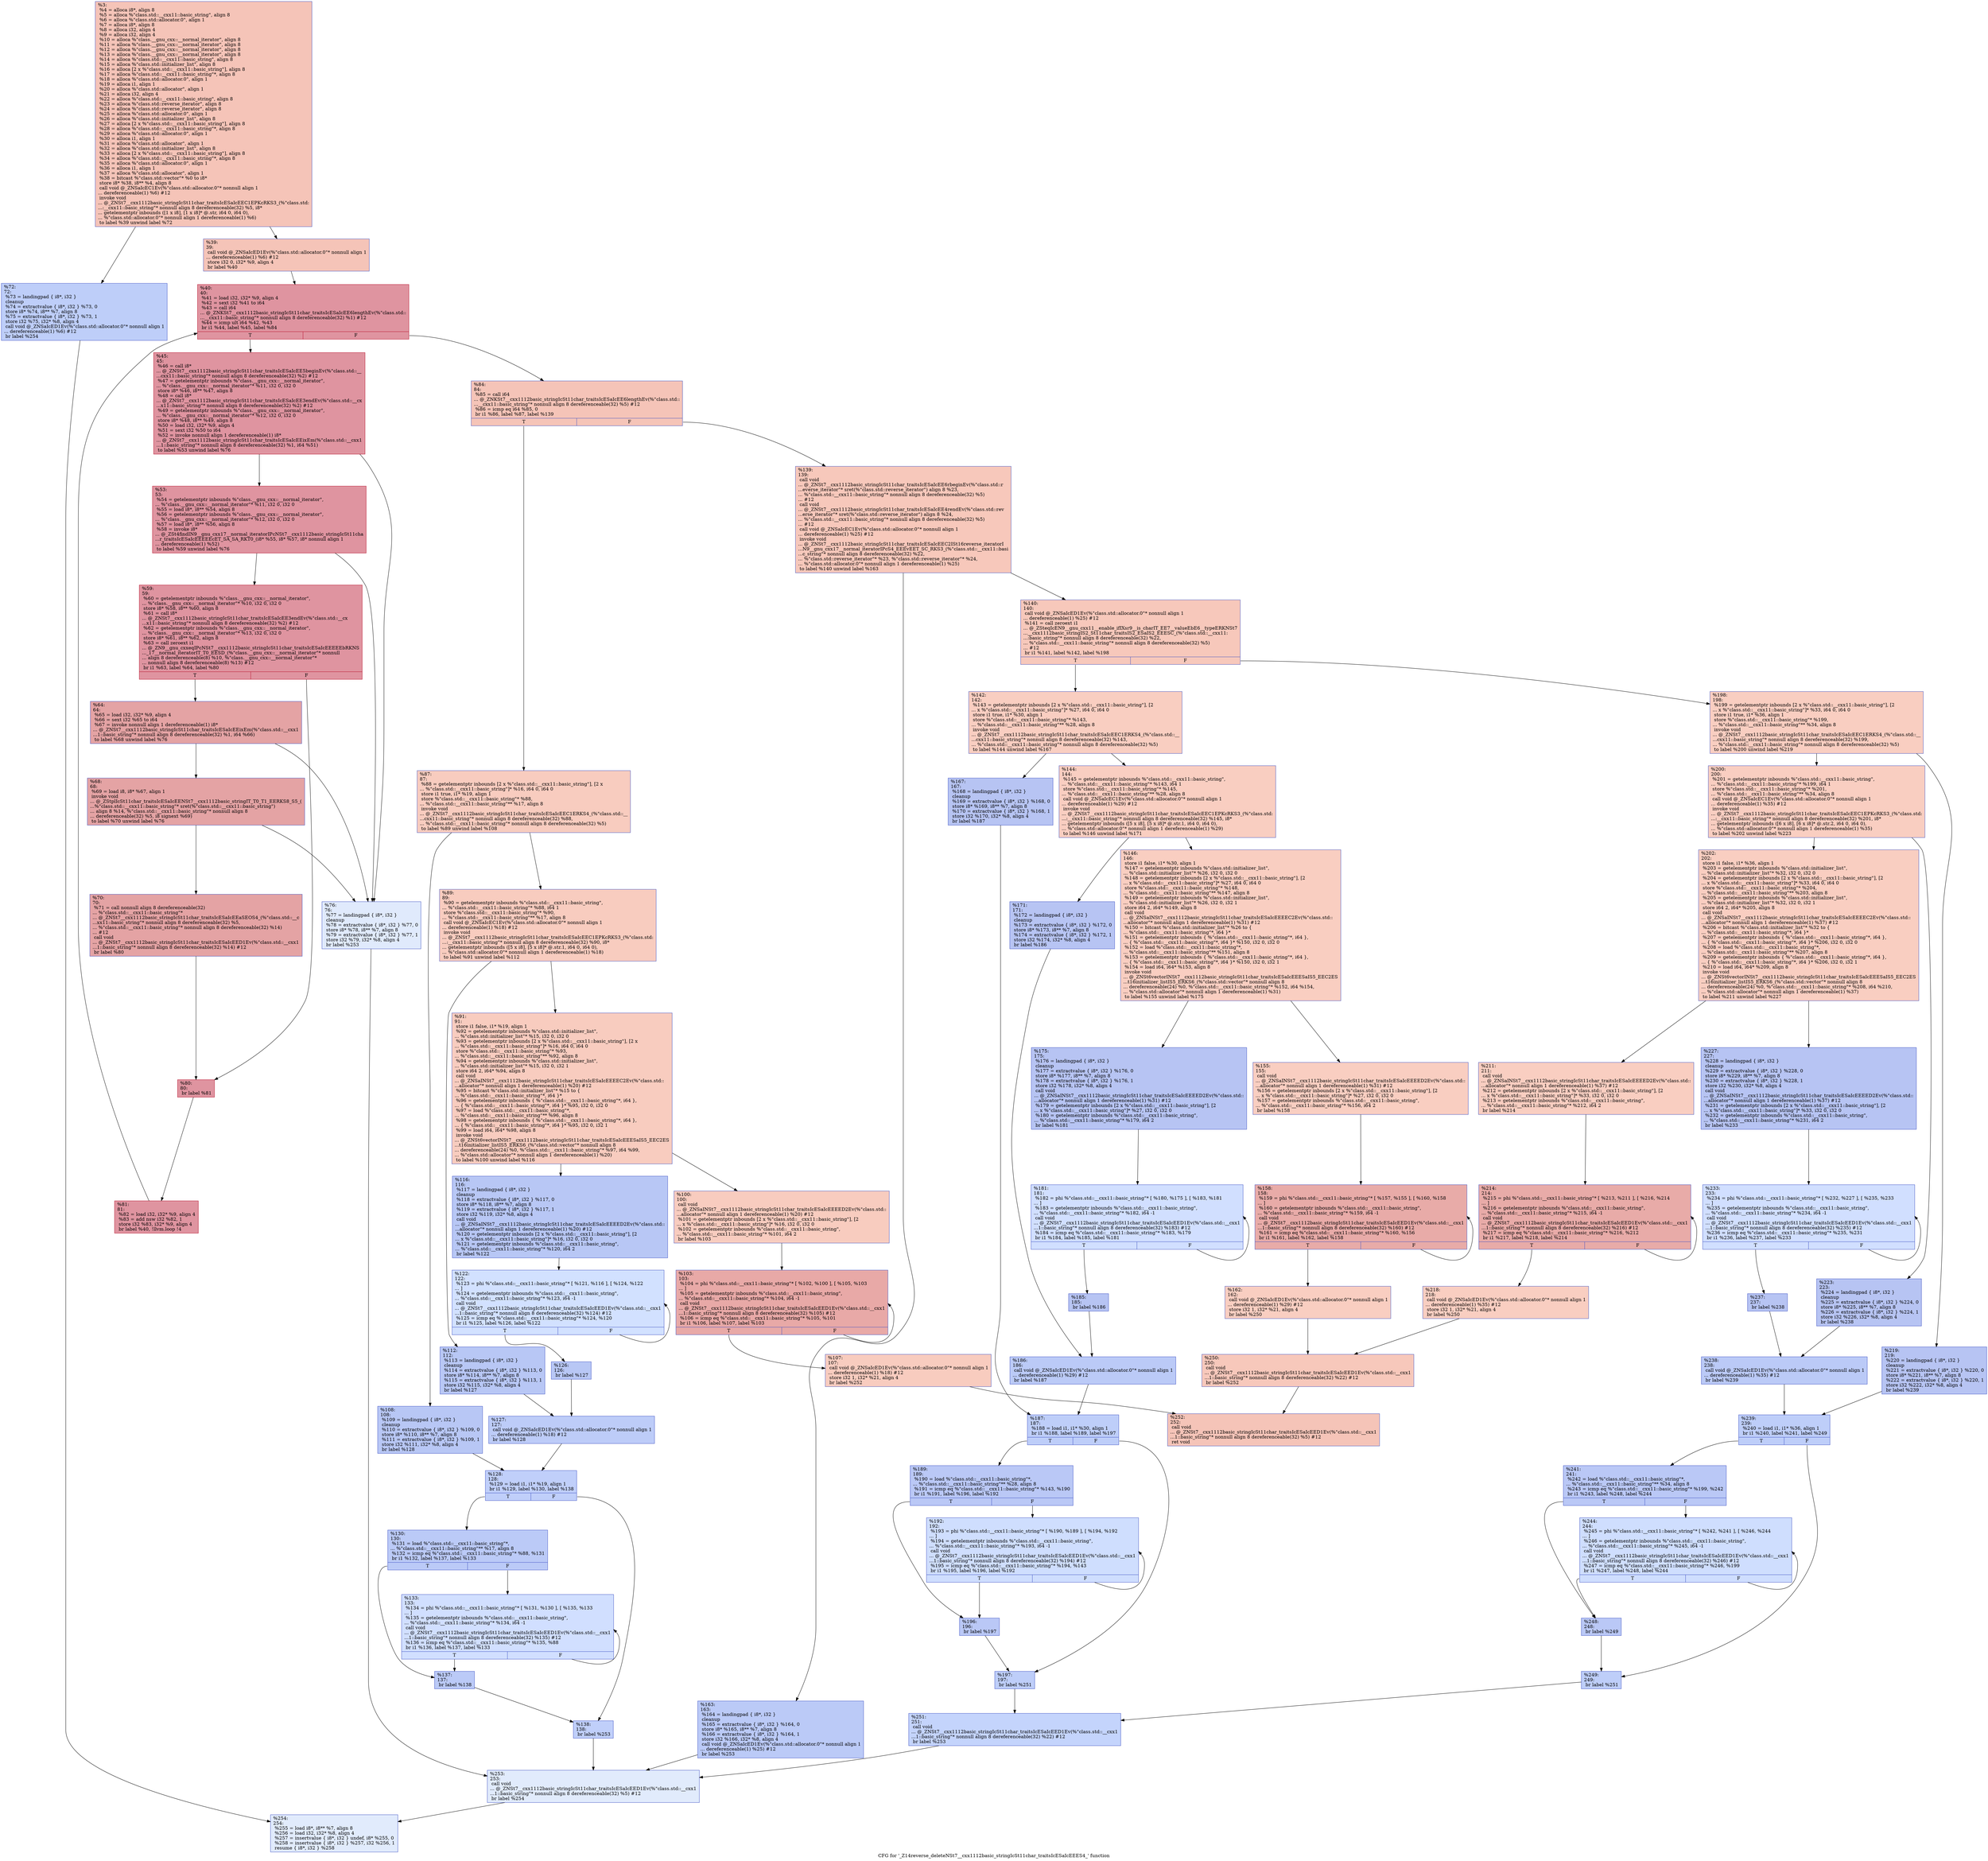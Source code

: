 digraph "CFG for '_Z14reverse_deleteNSt7__cxx1112basic_stringIcSt11char_traitsIcESaIcEEES4_' function" {
	label="CFG for '_Z14reverse_deleteNSt7__cxx1112basic_stringIcSt11char_traitsIcESaIcEEES4_' function";

	Node0x56434589dd80 [shape=record,color="#3d50c3ff", style=filled, fillcolor="#e97a5f70",label="{%3:\l  %4 = alloca i8*, align 8\l  %5 = alloca %\"class.std::__cxx11::basic_string\", align 8\l  %6 = alloca %\"class.std::allocator.0\", align 1\l  %7 = alloca i8*, align 8\l  %8 = alloca i32, align 4\l  %9 = alloca i32, align 4\l  %10 = alloca %\"class.__gnu_cxx::__normal_iterator\", align 8\l  %11 = alloca %\"class.__gnu_cxx::__normal_iterator\", align 8\l  %12 = alloca %\"class.__gnu_cxx::__normal_iterator\", align 8\l  %13 = alloca %\"class.__gnu_cxx::__normal_iterator\", align 8\l  %14 = alloca %\"class.std::__cxx11::basic_string\", align 8\l  %15 = alloca %\"class.std::initializer_list\", align 8\l  %16 = alloca [2 x %\"class.std::__cxx11::basic_string\"], align 8\l  %17 = alloca %\"class.std::__cxx11::basic_string\"*, align 8\l  %18 = alloca %\"class.std::allocator.0\", align 1\l  %19 = alloca i1, align 1\l  %20 = alloca %\"class.std::allocator\", align 1\l  %21 = alloca i32, align 4\l  %22 = alloca %\"class.std::__cxx11::basic_string\", align 8\l  %23 = alloca %\"class.std::reverse_iterator\", align 8\l  %24 = alloca %\"class.std::reverse_iterator\", align 8\l  %25 = alloca %\"class.std::allocator.0\", align 1\l  %26 = alloca %\"class.std::initializer_list\", align 8\l  %27 = alloca [2 x %\"class.std::__cxx11::basic_string\"], align 8\l  %28 = alloca %\"class.std::__cxx11::basic_string\"*, align 8\l  %29 = alloca %\"class.std::allocator.0\", align 1\l  %30 = alloca i1, align 1\l  %31 = alloca %\"class.std::allocator\", align 1\l  %32 = alloca %\"class.std::initializer_list\", align 8\l  %33 = alloca [2 x %\"class.std::__cxx11::basic_string\"], align 8\l  %34 = alloca %\"class.std::__cxx11::basic_string\"*, align 8\l  %35 = alloca %\"class.std::allocator.0\", align 1\l  %36 = alloca i1, align 1\l  %37 = alloca %\"class.std::allocator\", align 1\l  %38 = bitcast %\"class.std::vector\"* %0 to i8*\l  store i8* %38, i8** %4, align 8\l  call void @_ZNSaIcEC1Ev(%\"class.std::allocator.0\"* nonnull align 1\l... dereferenceable(1) %6) #12\l  invoke void\l... @_ZNSt7__cxx1112basic_stringIcSt11char_traitsIcESaIcEEC1EPKcRKS3_(%\"class.std:\l...:__cxx11::basic_string\"* nonnull align 8 dereferenceable(32) %5, i8*\l... getelementptr inbounds ([1 x i8], [1 x i8]* @.str, i64 0, i64 0),\l... %\"class.std::allocator.0\"* nonnull align 1 dereferenceable(1) %6)\l          to label %39 unwind label %72\l}"];
	Node0x56434589dd80 -> Node0x56434589f970;
	Node0x56434589dd80 -> Node0x56434589f9c0;
	Node0x56434589f970 [shape=record,color="#3d50c3ff", style=filled, fillcolor="#e97a5f70",label="{%39:\l39:                                               \l  call void @_ZNSaIcED1Ev(%\"class.std::allocator.0\"* nonnull align 1\l... dereferenceable(1) %6) #12\l  store i32 0, i32* %9, align 4\l  br label %40\l}"];
	Node0x56434589f970 -> Node0x56434589ffd0;
	Node0x56434589ffd0 [shape=record,color="#b70d28ff", style=filled, fillcolor="#b70d2870",label="{%40:\l40:                                               \l  %41 = load i32, i32* %9, align 4\l  %42 = sext i32 %41 to i64\l  %43 = call i64\l... @_ZNKSt7__cxx1112basic_stringIcSt11char_traitsIcESaIcEE6lengthEv(%\"class.std::\l...__cxx11::basic_string\"* nonnull align 8 dereferenceable(32) %1) #12\l  %44 = icmp ult i64 %42, %43\l  br i1 %44, label %45, label %84\l|{<s0>T|<s1>F}}"];
	Node0x56434589ffd0:s0 -> Node0x5643458a0170;
	Node0x56434589ffd0:s1 -> Node0x5643458a04d0;
	Node0x5643458a0170 [shape=record,color="#b70d28ff", style=filled, fillcolor="#b70d2870",label="{%45:\l45:                                               \l  %46 = call i8*\l... @_ZNSt7__cxx1112basic_stringIcSt11char_traitsIcESaIcEE5beginEv(%\"class.std::__\l...cxx11::basic_string\"* nonnull align 8 dereferenceable(32) %2) #12\l  %47 = getelementptr inbounds %\"class.__gnu_cxx::__normal_iterator\",\l... %\"class.__gnu_cxx::__normal_iterator\"* %11, i32 0, i32 0\l  store i8* %46, i8** %47, align 8\l  %48 = call i8*\l... @_ZNSt7__cxx1112basic_stringIcSt11char_traitsIcESaIcEE3endEv(%\"class.std::__cx\l...x11::basic_string\"* nonnull align 8 dereferenceable(32) %2) #12\l  %49 = getelementptr inbounds %\"class.__gnu_cxx::__normal_iterator\",\l... %\"class.__gnu_cxx::__normal_iterator\"* %12, i32 0, i32 0\l  store i8* %48, i8** %49, align 8\l  %50 = load i32, i32* %9, align 4\l  %51 = sext i32 %50 to i64\l  %52 = invoke nonnull align 1 dereferenceable(1) i8*\l... @_ZNSt7__cxx1112basic_stringIcSt11char_traitsIcESaIcEEixEm(%\"class.std::__cxx1\l...1::basic_string\"* nonnull align 8 dereferenceable(32) %1, i64 %51)\l          to label %53 unwind label %76\l}"];
	Node0x5643458a0170 -> Node0x5643458a0d70;
	Node0x5643458a0170 -> Node0x5643458a0dc0;
	Node0x5643458a0d70 [shape=record,color="#b70d28ff", style=filled, fillcolor="#b70d2870",label="{%53:\l53:                                               \l  %54 = getelementptr inbounds %\"class.__gnu_cxx::__normal_iterator\",\l... %\"class.__gnu_cxx::__normal_iterator\"* %11, i32 0, i32 0\l  %55 = load i8*, i8** %54, align 8\l  %56 = getelementptr inbounds %\"class.__gnu_cxx::__normal_iterator\",\l... %\"class.__gnu_cxx::__normal_iterator\"* %12, i32 0, i32 0\l  %57 = load i8*, i8** %56, align 8\l  %58 = invoke i8*\l... @_ZSt4findIN9__gnu_cxx17__normal_iteratorIPcNSt7__cxx1112basic_stringIcSt11cha\l...r_traitsIcESaIcEEEEEcET_SA_SA_RKT0_(i8* %55, i8* %57, i8* nonnull align 1\l... dereferenceable(1) %52)\l          to label %59 unwind label %76\l}"];
	Node0x5643458a0d70 -> Node0x5643458a0560;
	Node0x5643458a0d70 -> Node0x5643458a0dc0;
	Node0x5643458a0560 [shape=record,color="#b70d28ff", style=filled, fillcolor="#b70d2870",label="{%59:\l59:                                               \l  %60 = getelementptr inbounds %\"class.__gnu_cxx::__normal_iterator\",\l... %\"class.__gnu_cxx::__normal_iterator\"* %10, i32 0, i32 0\l  store i8* %58, i8** %60, align 8\l  %61 = call i8*\l... @_ZNSt7__cxx1112basic_stringIcSt11char_traitsIcESaIcEE3endEv(%\"class.std::__cx\l...x11::basic_string\"* nonnull align 8 dereferenceable(32) %2) #12\l  %62 = getelementptr inbounds %\"class.__gnu_cxx::__normal_iterator\",\l... %\"class.__gnu_cxx::__normal_iterator\"* %13, i32 0, i32 0\l  store i8* %61, i8** %62, align 8\l  %63 = call zeroext i1\l... @_ZN9__gnu_cxxeqIPcNSt7__cxx1112basic_stringIcSt11char_traitsIcESaIcEEEEEbRKNS\l..._17__normal_iteratorIT_T0_EESD_(%\"class.__gnu_cxx::__normal_iterator\"* nonnull\l... align 8 dereferenceable(8) %10, %\"class.__gnu_cxx::__normal_iterator\"*\l... nonnull align 8 dereferenceable(8) %13) #12\l  br i1 %63, label %64, label %80\l|{<s0>T|<s1>F}}"];
	Node0x5643458a0560:s0 -> Node0x5643458a1df0;
	Node0x5643458a0560:s1 -> Node0x5643458a1e80;
	Node0x5643458a1df0 [shape=record,color="#3d50c3ff", style=filled, fillcolor="#c32e3170",label="{%64:\l64:                                               \l  %65 = load i32, i32* %9, align 4\l  %66 = sext i32 %65 to i64\l  %67 = invoke nonnull align 1 dereferenceable(1) i8*\l... @_ZNSt7__cxx1112basic_stringIcSt11char_traitsIcESaIcEEixEm(%\"class.std::__cxx1\l...1::basic_string\"* nonnull align 8 dereferenceable(32) %1, i64 %66)\l          to label %68 unwind label %76\l}"];
	Node0x5643458a1df0 -> Node0x5643458a2500;
	Node0x5643458a1df0 -> Node0x5643458a0dc0;
	Node0x5643458a2500 [shape=record,color="#3d50c3ff", style=filled, fillcolor="#c32e3170",label="{%68:\l68:                                               \l  %69 = load i8, i8* %67, align 1\l  invoke void\l... @_ZStplIcSt11char_traitsIcESaIcEENSt7__cxx1112basic_stringIT_T0_T1_EERKS8_S5_(\l...%\"class.std::__cxx11::basic_string\"* sret(%\"class.std::__cxx11::basic_string\")\l... align 8 %14, %\"class.std::__cxx11::basic_string\"* nonnull align 8\l... dereferenceable(32) %5, i8 signext %69)\l          to label %70 unwind label %76\l}"];
	Node0x5643458a2500 -> Node0x5643458a2770;
	Node0x5643458a2500 -> Node0x5643458a0dc0;
	Node0x5643458a2770 [shape=record,color="#3d50c3ff", style=filled, fillcolor="#c32e3170",label="{%70:\l70:                                               \l  %71 = call nonnull align 8 dereferenceable(32)\l... %\"class.std::__cxx11::basic_string\"*\l... @_ZNSt7__cxx1112basic_stringIcSt11char_traitsIcESaIcEEaSEOS4_(%\"class.std::__c\l...xx11::basic_string\"* nonnull align 8 dereferenceable(32) %5,\l... %\"class.std::__cxx11::basic_string\"* nonnull align 8 dereferenceable(32) %14)\l... #12\l  call void\l... @_ZNSt7__cxx1112basic_stringIcSt11char_traitsIcESaIcEED1Ev(%\"class.std::__cxx1\l...1::basic_string\"* nonnull align 8 dereferenceable(32) %14) #12\l  br label %80\l}"];
	Node0x5643458a2770 -> Node0x5643458a1e80;
	Node0x56434589f9c0 [shape=record,color="#3d50c3ff", style=filled, fillcolor="#6c8ff170",label="{%72:\l72:                                               \l  %73 = landingpad \{ i8*, i32 \}\l          cleanup\l  %74 = extractvalue \{ i8*, i32 \} %73, 0\l  store i8* %74, i8** %7, align 8\l  %75 = extractvalue \{ i8*, i32 \} %73, 1\l  store i32 %75, i32* %8, align 4\l  call void @_ZNSaIcED1Ev(%\"class.std::allocator.0\"* nonnull align 1\l... dereferenceable(1) %6) #12\l  br label %254\l}"];
	Node0x56434589f9c0 -> Node0x5643458a33c0;
	Node0x5643458a0dc0 [shape=record,color="#3d50c3ff", style=filled, fillcolor="#b9d0f970",label="{%76:\l76:                                               \l  %77 = landingpad \{ i8*, i32 \}\l          cleanup\l  %78 = extractvalue \{ i8*, i32 \} %77, 0\l  store i8* %78, i8** %7, align 8\l  %79 = extractvalue \{ i8*, i32 \} %77, 1\l  store i32 %79, i32* %8, align 4\l  br label %253\l}"];
	Node0x5643458a0dc0 -> Node0x5643458a3710;
	Node0x5643458a1e80 [shape=record,color="#b70d28ff", style=filled, fillcolor="#b70d2870",label="{%80:\l80:                                               \l  br label %81\l}"];
	Node0x5643458a1e80 -> Node0x5643458a37d0;
	Node0x5643458a37d0 [shape=record,color="#b70d28ff", style=filled, fillcolor="#b70d2870",label="{%81:\l81:                                               \l  %82 = load i32, i32* %9, align 4\l  %83 = add nsw i32 %82, 1\l  store i32 %83, i32* %9, align 4\l  br label %40, !llvm.loop !4\l}"];
	Node0x5643458a37d0 -> Node0x56434589ffd0;
	Node0x5643458a04d0 [shape=record,color="#3d50c3ff", style=filled, fillcolor="#e97a5f70",label="{%84:\l84:                                               \l  %85 = call i64\l... @_ZNKSt7__cxx1112basic_stringIcSt11char_traitsIcESaIcEE6lengthEv(%\"class.std::\l...__cxx11::basic_string\"* nonnull align 8 dereferenceable(32) %5) #12\l  %86 = icmp eq i64 %85, 0\l  br i1 %86, label %87, label %139\l|{<s0>T|<s1>F}}"];
	Node0x5643458a04d0:s0 -> Node0x5643458a44c0;
	Node0x5643458a04d0:s1 -> Node0x5643458a46d0;
	Node0x5643458a44c0 [shape=record,color="#3d50c3ff", style=filled, fillcolor="#f08b6e70",label="{%87:\l87:                                               \l  %88 = getelementptr inbounds [2 x %\"class.std::__cxx11::basic_string\"], [2 x\l... %\"class.std::__cxx11::basic_string\"]* %16, i64 0, i64 0\l  store i1 true, i1* %19, align 1\l  store %\"class.std::__cxx11::basic_string\"* %88,\l... %\"class.std::__cxx11::basic_string\"** %17, align 8\l  invoke void\l... @_ZNSt7__cxx1112basic_stringIcSt11char_traitsIcESaIcEEC1ERKS4_(%\"class.std::__\l...cxx11::basic_string\"* nonnull align 8 dereferenceable(32) %88,\l... %\"class.std::__cxx11::basic_string\"* nonnull align 8 dereferenceable(32) %5)\l          to label %89 unwind label %108\l}"];
	Node0x5643458a44c0 -> Node0x5643458a4a70;
	Node0x5643458a44c0 -> Node0x5643458a4ac0;
	Node0x5643458a4a70 [shape=record,color="#3d50c3ff", style=filled, fillcolor="#f08b6e70",label="{%89:\l89:                                               \l  %90 = getelementptr inbounds %\"class.std::__cxx11::basic_string\",\l... %\"class.std::__cxx11::basic_string\"* %88, i64 1\l  store %\"class.std::__cxx11::basic_string\"* %90,\l... %\"class.std::__cxx11::basic_string\"** %17, align 8\l  call void @_ZNSaIcEC1Ev(%\"class.std::allocator.0\"* nonnull align 1\l... dereferenceable(1) %18) #12\l  invoke void\l... @_ZNSt7__cxx1112basic_stringIcSt11char_traitsIcESaIcEEC1EPKcRKS3_(%\"class.std:\l...:__cxx11::basic_string\"* nonnull align 8 dereferenceable(32) %90, i8*\l... getelementptr inbounds ([5 x i8], [5 x i8]* @.str.1, i64 0, i64 0),\l... %\"class.std::allocator.0\"* nonnull align 1 dereferenceable(1) %18)\l          to label %91 unwind label %112\l}"];
	Node0x5643458a4a70 -> Node0x5643458a5110;
	Node0x5643458a4a70 -> Node0x5643458a5160;
	Node0x5643458a5110 [shape=record,color="#3d50c3ff", style=filled, fillcolor="#f08b6e70",label="{%91:\l91:                                               \l  store i1 false, i1* %19, align 1\l  %92 = getelementptr inbounds %\"class.std::initializer_list\",\l... %\"class.std::initializer_list\"* %15, i32 0, i32 0\l  %93 = getelementptr inbounds [2 x %\"class.std::__cxx11::basic_string\"], [2 x\l... %\"class.std::__cxx11::basic_string\"]* %16, i64 0, i64 0\l  store %\"class.std::__cxx11::basic_string\"* %93,\l... %\"class.std::__cxx11::basic_string\"** %92, align 8\l  %94 = getelementptr inbounds %\"class.std::initializer_list\",\l... %\"class.std::initializer_list\"* %15, i32 0, i32 1\l  store i64 2, i64* %94, align 8\l  call void\l... @_ZNSaINSt7__cxx1112basic_stringIcSt11char_traitsIcESaIcEEEEC2Ev(%\"class.std::\l...allocator\"* nonnull align 1 dereferenceable(1) %20) #12\l  %95 = bitcast %\"class.std::initializer_list\"* %15 to \{\l... %\"class.std::__cxx11::basic_string\"*, i64 \}*\l  %96 = getelementptr inbounds \{ %\"class.std::__cxx11::basic_string\"*, i64 \},\l... \{ %\"class.std::__cxx11::basic_string\"*, i64 \}* %95, i32 0, i32 0\l  %97 = load %\"class.std::__cxx11::basic_string\"*,\l... %\"class.std::__cxx11::basic_string\"** %96, align 8\l  %98 = getelementptr inbounds \{ %\"class.std::__cxx11::basic_string\"*, i64 \},\l... \{ %\"class.std::__cxx11::basic_string\"*, i64 \}* %95, i32 0, i32 1\l  %99 = load i64, i64* %98, align 8\l  invoke void\l... @_ZNSt6vectorINSt7__cxx1112basic_stringIcSt11char_traitsIcESaIcEEESaIS5_EEC2ES\l...t16initializer_listIS5_ERKS6_(%\"class.std::vector\"* nonnull align 8\l... dereferenceable(24) %0, %\"class.std::__cxx11::basic_string\"* %97, i64 %99,\l... %\"class.std::allocator\"* nonnull align 1 dereferenceable(1) %20)\l          to label %100 unwind label %116\l}"];
	Node0x5643458a5110 -> Node0x5643458a6d90;
	Node0x5643458a5110 -> Node0x5643458a6de0;
	Node0x5643458a6d90 [shape=record,color="#3d50c3ff", style=filled, fillcolor="#f08b6e70",label="{%100:\l100:                                              \l  call void\l... @_ZNSaINSt7__cxx1112basic_stringIcSt11char_traitsIcESaIcEEEED2Ev(%\"class.std::\l...allocator\"* nonnull align 1 dereferenceable(1) %20) #12\l  %101 = getelementptr inbounds [2 x %\"class.std::__cxx11::basic_string\"], [2\l... x %\"class.std::__cxx11::basic_string\"]* %16, i32 0, i32 0\l  %102 = getelementptr inbounds %\"class.std::__cxx11::basic_string\",\l... %\"class.std::__cxx11::basic_string\"* %101, i64 2\l  br label %103\l}"];
	Node0x5643458a6d90 -> Node0x5643458a71c0;
	Node0x5643458a71c0 [shape=record,color="#3d50c3ff", style=filled, fillcolor="#ca3b3770",label="{%103:\l103:                                              \l  %104 = phi %\"class.std::__cxx11::basic_string\"* [ %102, %100 ], [ %105, %103\l... ]\l  %105 = getelementptr inbounds %\"class.std::__cxx11::basic_string\",\l... %\"class.std::__cxx11::basic_string\"* %104, i64 -1\l  call void\l... @_ZNSt7__cxx1112basic_stringIcSt11char_traitsIcESaIcEED1Ev(%\"class.std::__cxx1\l...1::basic_string\"* nonnull align 8 dereferenceable(32) %105) #12\l  %106 = icmp eq %\"class.std::__cxx11::basic_string\"* %105, %101\l  br i1 %106, label %107, label %103\l|{<s0>T|<s1>F}}"];
	Node0x5643458a71c0:s0 -> Node0x5643458a77f0;
	Node0x5643458a71c0:s1 -> Node0x5643458a71c0;
	Node0x5643458a77f0 [shape=record,color="#3d50c3ff", style=filled, fillcolor="#f08b6e70",label="{%107:\l107:                                              \l  call void @_ZNSaIcED1Ev(%\"class.std::allocator.0\"* nonnull align 1\l... dereferenceable(1) %18) #12\l  store i32 1, i32* %21, align 4\l  br label %252\l}"];
	Node0x5643458a77f0 -> Node0x5643458a7c30;
	Node0x5643458a4ac0 [shape=record,color="#3d50c3ff", style=filled, fillcolor="#5f7fe870",label="{%108:\l108:                                              \l  %109 = landingpad \{ i8*, i32 \}\l          cleanup\l  %110 = extractvalue \{ i8*, i32 \} %109, 0\l  store i8* %110, i8** %7, align 8\l  %111 = extractvalue \{ i8*, i32 \} %109, 1\l  store i32 %111, i32* %8, align 4\l  br label %128\l}"];
	Node0x5643458a4ac0 -> Node0x5643458a7f80;
	Node0x5643458a5160 [shape=record,color="#3d50c3ff", style=filled, fillcolor="#5f7fe870",label="{%112:\l112:                                              \l  %113 = landingpad \{ i8*, i32 \}\l          cleanup\l  %114 = extractvalue \{ i8*, i32 \} %113, 0\l  store i8* %114, i8** %7, align 8\l  %115 = extractvalue \{ i8*, i32 \} %113, 1\l  store i32 %115, i32* %8, align 4\l  br label %127\l}"];
	Node0x5643458a5160 -> Node0x5643458a82f0;
	Node0x5643458a6de0 [shape=record,color="#3d50c3ff", style=filled, fillcolor="#5f7fe870",label="{%116:\l116:                                              \l  %117 = landingpad \{ i8*, i32 \}\l          cleanup\l  %118 = extractvalue \{ i8*, i32 \} %117, 0\l  store i8* %118, i8** %7, align 8\l  %119 = extractvalue \{ i8*, i32 \} %117, 1\l  store i32 %119, i32* %8, align 4\l  call void\l... @_ZNSaINSt7__cxx1112basic_stringIcSt11char_traitsIcESaIcEEEED2Ev(%\"class.std::\l...allocator\"* nonnull align 1 dereferenceable(1) %20) #12\l  %120 = getelementptr inbounds [2 x %\"class.std::__cxx11::basic_string\"], [2\l... x %\"class.std::__cxx11::basic_string\"]* %16, i32 0, i32 0\l  %121 = getelementptr inbounds %\"class.std::__cxx11::basic_string\",\l... %\"class.std::__cxx11::basic_string\"* %120, i64 2\l  br label %122\l}"];
	Node0x5643458a6de0 -> Node0x5643458a8660;
	Node0x5643458a8660 [shape=record,color="#3d50c3ff", style=filled, fillcolor="#9abbff70",label="{%122:\l122:                                              \l  %123 = phi %\"class.std::__cxx11::basic_string\"* [ %121, %116 ], [ %124, %122\l... ]\l  %124 = getelementptr inbounds %\"class.std::__cxx11::basic_string\",\l... %\"class.std::__cxx11::basic_string\"* %123, i64 -1\l  call void\l... @_ZNSt7__cxx1112basic_stringIcSt11char_traitsIcESaIcEED1Ev(%\"class.std::__cxx1\l...1::basic_string\"* nonnull align 8 dereferenceable(32) %124) #12\l  %125 = icmp eq %\"class.std::__cxx11::basic_string\"* %124, %120\l  br i1 %125, label %126, label %122\l|{<s0>T|<s1>F}}"];
	Node0x5643458a8660:s0 -> Node0x5643458a8b00;
	Node0x5643458a8660:s1 -> Node0x5643458a8660;
	Node0x5643458a8b00 [shape=record,color="#3d50c3ff", style=filled, fillcolor="#5f7fe870",label="{%126:\l126:                                              \l  br label %127\l}"];
	Node0x5643458a8b00 -> Node0x5643458a82f0;
	Node0x5643458a82f0 [shape=record,color="#3d50c3ff", style=filled, fillcolor="#6a8bef70",label="{%127:\l127:                                              \l  call void @_ZNSaIcED1Ev(%\"class.std::allocator.0\"* nonnull align 1\l... dereferenceable(1) %18) #12\l  br label %128\l}"];
	Node0x5643458a82f0 -> Node0x5643458a7f80;
	Node0x5643458a7f80 [shape=record,color="#3d50c3ff", style=filled, fillcolor="#7093f370",label="{%128:\l128:                                              \l  %129 = load i1, i1* %19, align 1\l  br i1 %129, label %130, label %138\l|{<s0>T|<s1>F}}"];
	Node0x5643458a7f80:s0 -> Node0x5643458a9810;
	Node0x5643458a7f80:s1 -> Node0x5643458a9860;
	Node0x5643458a9810 [shape=record,color="#3d50c3ff", style=filled, fillcolor="#6687ed70",label="{%130:\l130:                                              \l  %131 = load %\"class.std::__cxx11::basic_string\"*,\l... %\"class.std::__cxx11::basic_string\"** %17, align 8\l  %132 = icmp eq %\"class.std::__cxx11::basic_string\"* %88, %131\l  br i1 %132, label %137, label %133\l|{<s0>T|<s1>F}}"];
	Node0x5643458a9810:s0 -> Node0x5643458a9a60;
	Node0x5643458a9810:s1 -> Node0x5643458a9ab0;
	Node0x5643458a9ab0 [shape=record,color="#3d50c3ff", style=filled, fillcolor="#96b7ff70",label="{%133:\l133:                                              \l  %134 = phi %\"class.std::__cxx11::basic_string\"* [ %131, %130 ], [ %135, %133\l... ]\l  %135 = getelementptr inbounds %\"class.std::__cxx11::basic_string\",\l... %\"class.std::__cxx11::basic_string\"* %134, i64 -1\l  call void\l... @_ZNSt7__cxx1112basic_stringIcSt11char_traitsIcESaIcEED1Ev(%\"class.std::__cxx1\l...1::basic_string\"* nonnull align 8 dereferenceable(32) %135) #12\l  %136 = icmp eq %\"class.std::__cxx11::basic_string\"* %135, %88\l  br i1 %136, label %137, label %133\l|{<s0>T|<s1>F}}"];
	Node0x5643458a9ab0:s0 -> Node0x5643458a9a60;
	Node0x5643458a9ab0:s1 -> Node0x5643458a9ab0;
	Node0x5643458a9a60 [shape=record,color="#3d50c3ff", style=filled, fillcolor="#6687ed70",label="{%137:\l137:                                              \l  br label %138\l}"];
	Node0x5643458a9a60 -> Node0x5643458a9860;
	Node0x5643458a9860 [shape=record,color="#3d50c3ff", style=filled, fillcolor="#7093f370",label="{%138:\l138:                                              \l  br label %253\l}"];
	Node0x5643458a9860 -> Node0x5643458a3710;
	Node0x5643458a46d0 [shape=record,color="#3d50c3ff", style=filled, fillcolor="#ed836670",label="{%139:\l139:                                              \l  call void\l... @_ZNSt7__cxx1112basic_stringIcSt11char_traitsIcESaIcEE6rbeginEv(%\"class.std::r\l...everse_iterator\"* sret(%\"class.std::reverse_iterator\") align 8 %23,\l... %\"class.std::__cxx11::basic_string\"* nonnull align 8 dereferenceable(32) %5)\l... #12\l  call void\l... @_ZNSt7__cxx1112basic_stringIcSt11char_traitsIcESaIcEE4rendEv(%\"class.std::rev\l...erse_iterator\"* sret(%\"class.std::reverse_iterator\") align 8 %24,\l... %\"class.std::__cxx11::basic_string\"* nonnull align 8 dereferenceable(32) %5)\l... #12\l  call void @_ZNSaIcEC1Ev(%\"class.std::allocator.0\"* nonnull align 1\l... dereferenceable(1) %25) #12\l  invoke void\l... @_ZNSt7__cxx1112basic_stringIcSt11char_traitsIcESaIcEEC2ISt16reverse_iteratorI\l...N9__gnu_cxx17__normal_iteratorIPcS4_EEEvEET_SC_RKS3_(%\"class.std::__cxx11::basi\l...c_string\"* nonnull align 8 dereferenceable(32) %22,\l... %\"class.std::reverse_iterator\"* %23, %\"class.std::reverse_iterator\"* %24,\l... %\"class.std::allocator.0\"* nonnull align 1 dereferenceable(1) %25)\l          to label %140 unwind label %163\l}"];
	Node0x5643458a46d0 -> Node0x5643458aa730;
	Node0x5643458a46d0 -> Node0x5643458aa780;
	Node0x5643458aa730 [shape=record,color="#3d50c3ff", style=filled, fillcolor="#ed836670",label="{%140:\l140:                                              \l  call void @_ZNSaIcED1Ev(%\"class.std::allocator.0\"* nonnull align 1\l... dereferenceable(1) %25) #12\l  %141 = call zeroext i1\l... @_ZSteqIcEN9__gnu_cxx11__enable_ifIXsr9__is_charIT_EE7__valueEbE6__typeERKNSt7\l...__cxx1112basic_stringIS2_St11char_traitsIS2_ESaIS2_EEESC_(%\"class.std::__cxx11:\l...:basic_string\"* nonnull align 8 dereferenceable(32) %22,\l... %\"class.std::__cxx11::basic_string\"* nonnull align 8 dereferenceable(32) %5)\l... #12\l  br i1 %141, label %142, label %198\l|{<s0>T|<s1>F}}"];
	Node0x5643458aa730:s0 -> Node0x5643458aaf20;
	Node0x5643458aa730:s1 -> Node0x5643458aaf70;
	Node0x5643458aaf20 [shape=record,color="#3d50c3ff", style=filled, fillcolor="#f2907270",label="{%142:\l142:                                              \l  %143 = getelementptr inbounds [2 x %\"class.std::__cxx11::basic_string\"], [2\l... x %\"class.std::__cxx11::basic_string\"]* %27, i64 0, i64 0\l  store i1 true, i1* %30, align 1\l  store %\"class.std::__cxx11::basic_string\"* %143,\l... %\"class.std::__cxx11::basic_string\"** %28, align 8\l  invoke void\l... @_ZNSt7__cxx1112basic_stringIcSt11char_traitsIcESaIcEEC1ERKS4_(%\"class.std::__\l...cxx11::basic_string\"* nonnull align 8 dereferenceable(32) %143,\l... %\"class.std::__cxx11::basic_string\"* nonnull align 8 dereferenceable(32) %5)\l          to label %144 unwind label %167\l}"];
	Node0x5643458aaf20 -> Node0x5643458ab210;
	Node0x5643458aaf20 -> Node0x5643458ab260;
	Node0x5643458ab210 [shape=record,color="#3d50c3ff", style=filled, fillcolor="#f2907270",label="{%144:\l144:                                              \l  %145 = getelementptr inbounds %\"class.std::__cxx11::basic_string\",\l... %\"class.std::__cxx11::basic_string\"* %143, i64 1\l  store %\"class.std::__cxx11::basic_string\"* %145,\l... %\"class.std::__cxx11::basic_string\"** %28, align 8\l  call void @_ZNSaIcEC1Ev(%\"class.std::allocator.0\"* nonnull align 1\l... dereferenceable(1) %29) #12\l  invoke void\l... @_ZNSt7__cxx1112basic_stringIcSt11char_traitsIcESaIcEEC1EPKcRKS3_(%\"class.std:\l...:__cxx11::basic_string\"* nonnull align 8 dereferenceable(32) %145, i8*\l... getelementptr inbounds ([5 x i8], [5 x i8]* @.str.1, i64 0, i64 0),\l... %\"class.std::allocator.0\"* nonnull align 1 dereferenceable(1) %29)\l          to label %146 unwind label %171\l}"];
	Node0x5643458ab210 -> Node0x5643458ab620;
	Node0x5643458ab210 -> Node0x5643458ab670;
	Node0x5643458ab620 [shape=record,color="#3d50c3ff", style=filled, fillcolor="#f2907270",label="{%146:\l146:                                              \l  store i1 false, i1* %30, align 1\l  %147 = getelementptr inbounds %\"class.std::initializer_list\",\l... %\"class.std::initializer_list\"* %26, i32 0, i32 0\l  %148 = getelementptr inbounds [2 x %\"class.std::__cxx11::basic_string\"], [2\l... x %\"class.std::__cxx11::basic_string\"]* %27, i64 0, i64 0\l  store %\"class.std::__cxx11::basic_string\"* %148,\l... %\"class.std::__cxx11::basic_string\"** %147, align 8\l  %149 = getelementptr inbounds %\"class.std::initializer_list\",\l... %\"class.std::initializer_list\"* %26, i32 0, i32 1\l  store i64 2, i64* %149, align 8\l  call void\l... @_ZNSaINSt7__cxx1112basic_stringIcSt11char_traitsIcESaIcEEEEC2Ev(%\"class.std::\l...allocator\"* nonnull align 1 dereferenceable(1) %31) #12\l  %150 = bitcast %\"class.std::initializer_list\"* %26 to \{\l... %\"class.std::__cxx11::basic_string\"*, i64 \}*\l  %151 = getelementptr inbounds \{ %\"class.std::__cxx11::basic_string\"*, i64 \},\l... \{ %\"class.std::__cxx11::basic_string\"*, i64 \}* %150, i32 0, i32 0\l  %152 = load %\"class.std::__cxx11::basic_string\"*,\l... %\"class.std::__cxx11::basic_string\"** %151, align 8\l  %153 = getelementptr inbounds \{ %\"class.std::__cxx11::basic_string\"*, i64 \},\l... \{ %\"class.std::__cxx11::basic_string\"*, i64 \}* %150, i32 0, i32 1\l  %154 = load i64, i64* %153, align 8\l  invoke void\l... @_ZNSt6vectorINSt7__cxx1112basic_stringIcSt11char_traitsIcESaIcEEESaIS5_EEC2ES\l...t16initializer_listIS5_ERKS6_(%\"class.std::vector\"* nonnull align 8\l... dereferenceable(24) %0, %\"class.std::__cxx11::basic_string\"* %152, i64 %154,\l... %\"class.std::allocator\"* nonnull align 1 dereferenceable(1) %31)\l          to label %155 unwind label %175\l}"];
	Node0x5643458ab620 -> Node0x5643458ab5d0;
	Node0x5643458ab620 -> Node0x5643458ac070;
	Node0x5643458ab5d0 [shape=record,color="#3d50c3ff", style=filled, fillcolor="#f2907270",label="{%155:\l155:                                              \l  call void\l... @_ZNSaINSt7__cxx1112basic_stringIcSt11char_traitsIcESaIcEEEED2Ev(%\"class.std::\l...allocator\"* nonnull align 1 dereferenceable(1) %31) #12\l  %156 = getelementptr inbounds [2 x %\"class.std::__cxx11::basic_string\"], [2\l... x %\"class.std::__cxx11::basic_string\"]* %27, i32 0, i32 0\l  %157 = getelementptr inbounds %\"class.std::__cxx11::basic_string\",\l... %\"class.std::__cxx11::basic_string\"* %156, i64 2\l  br label %158\l}"];
	Node0x5643458ab5d0 -> Node0x5643458ac330;
	Node0x5643458ac330 [shape=record,color="#3d50c3ff", style=filled, fillcolor="#cc403a70",label="{%158:\l158:                                              \l  %159 = phi %\"class.std::__cxx11::basic_string\"* [ %157, %155 ], [ %160, %158\l... ]\l  %160 = getelementptr inbounds %\"class.std::__cxx11::basic_string\",\l... %\"class.std::__cxx11::basic_string\"* %159, i64 -1\l  call void\l... @_ZNSt7__cxx1112basic_stringIcSt11char_traitsIcESaIcEED1Ev(%\"class.std::__cxx1\l...1::basic_string\"* nonnull align 8 dereferenceable(32) %160) #12\l  %161 = icmp eq %\"class.std::__cxx11::basic_string\"* %160, %156\l  br i1 %161, label %162, label %158\l|{<s0>T|<s1>F}}"];
	Node0x5643458ac330:s0 -> Node0x5643458ac790;
	Node0x5643458ac330:s1 -> Node0x5643458ac330;
	Node0x5643458ac790 [shape=record,color="#3d50c3ff", style=filled, fillcolor="#f2907270",label="{%162:\l162:                                              \l  call void @_ZNSaIcED1Ev(%\"class.std::allocator.0\"* nonnull align 1\l... dereferenceable(1) %29) #12\l  store i32 1, i32* %21, align 4\l  br label %250\l}"];
	Node0x5643458ac790 -> Node0x5643458acbd0;
	Node0x5643458aa780 [shape=record,color="#3d50c3ff", style=filled, fillcolor="#6687ed70",label="{%163:\l163:                                              \l  %164 = landingpad \{ i8*, i32 \}\l          cleanup\l  %165 = extractvalue \{ i8*, i32 \} %164, 0\l  store i8* %165, i8** %7, align 8\l  %166 = extractvalue \{ i8*, i32 \} %164, 1\l  store i32 %166, i32* %8, align 4\l  call void @_ZNSaIcED1Ev(%\"class.std::allocator.0\"* nonnull align 1\l... dereferenceable(1) %25) #12\l  br label %253\l}"];
	Node0x5643458aa780 -> Node0x5643458a3710;
	Node0x5643458ab260 [shape=record,color="#3d50c3ff", style=filled, fillcolor="#5b7ae570",label="{%167:\l167:                                              \l  %168 = landingpad \{ i8*, i32 \}\l          cleanup\l  %169 = extractvalue \{ i8*, i32 \} %168, 0\l  store i8* %169, i8** %7, align 8\l  %170 = extractvalue \{ i8*, i32 \} %168, 1\l  store i32 %170, i32* %8, align 4\l  br label %187\l}"];
	Node0x5643458ab260 -> Node0x5643458ad350;
	Node0x5643458ab670 [shape=record,color="#3d50c3ff", style=filled, fillcolor="#5b7ae570",label="{%171:\l171:                                              \l  %172 = landingpad \{ i8*, i32 \}\l          cleanup\l  %173 = extractvalue \{ i8*, i32 \} %172, 0\l  store i8* %173, i8** %7, align 8\l  %174 = extractvalue \{ i8*, i32 \} %172, 1\l  store i32 %174, i32* %8, align 4\l  br label %186\l}"];
	Node0x5643458ab670 -> Node0x5643458ad6c0;
	Node0x5643458ac070 [shape=record,color="#3d50c3ff", style=filled, fillcolor="#5b7ae570",label="{%175:\l175:                                              \l  %176 = landingpad \{ i8*, i32 \}\l          cleanup\l  %177 = extractvalue \{ i8*, i32 \} %176, 0\l  store i8* %177, i8** %7, align 8\l  %178 = extractvalue \{ i8*, i32 \} %176, 1\l  store i32 %178, i32* %8, align 4\l  call void\l... @_ZNSaINSt7__cxx1112basic_stringIcSt11char_traitsIcESaIcEEEED2Ev(%\"class.std::\l...allocator\"* nonnull align 1 dereferenceable(1) %31) #12\l  %179 = getelementptr inbounds [2 x %\"class.std::__cxx11::basic_string\"], [2\l... x %\"class.std::__cxx11::basic_string\"]* %27, i32 0, i32 0\l  %180 = getelementptr inbounds %\"class.std::__cxx11::basic_string\",\l... %\"class.std::__cxx11::basic_string\"* %179, i64 2\l  br label %181\l}"];
	Node0x5643458ac070 -> Node0x5643458ada30;
	Node0x5643458ada30 [shape=record,color="#3d50c3ff", style=filled, fillcolor="#96b7ff70",label="{%181:\l181:                                              \l  %182 = phi %\"class.std::__cxx11::basic_string\"* [ %180, %175 ], [ %183, %181\l... ]\l  %183 = getelementptr inbounds %\"class.std::__cxx11::basic_string\",\l... %\"class.std::__cxx11::basic_string\"* %182, i64 -1\l  call void\l... @_ZNSt7__cxx1112basic_stringIcSt11char_traitsIcESaIcEED1Ev(%\"class.std::__cxx1\l...1::basic_string\"* nonnull align 8 dereferenceable(32) %183) #12\l  %184 = icmp eq %\"class.std::__cxx11::basic_string\"* %183, %179\l  br i1 %184, label %185, label %181\l|{<s0>T|<s1>F}}"];
	Node0x5643458ada30:s0 -> Node0x5643458aded0;
	Node0x5643458ada30:s1 -> Node0x5643458ada30;
	Node0x5643458aded0 [shape=record,color="#3d50c3ff", style=filled, fillcolor="#5b7ae570",label="{%185:\l185:                                              \l  br label %186\l}"];
	Node0x5643458aded0 -> Node0x5643458ad6c0;
	Node0x5643458ad6c0 [shape=record,color="#3d50c3ff", style=filled, fillcolor="#6687ed70",label="{%186:\l186:                                              \l  call void @_ZNSaIcED1Ev(%\"class.std::allocator.0\"* nonnull align 1\l... dereferenceable(1) %29) #12\l  br label %187\l}"];
	Node0x5643458ad6c0 -> Node0x5643458ad350;
	Node0x5643458ad350 [shape=record,color="#3d50c3ff", style=filled, fillcolor="#6c8ff170",label="{%187:\l187:                                              \l  %188 = load i1, i1* %30, align 1\l  br i1 %188, label %189, label %197\l|{<s0>T|<s1>F}}"];
	Node0x5643458ad350:s0 -> Node0x5643458ae3d0;
	Node0x5643458ad350:s1 -> Node0x5643458ae420;
	Node0x5643458ae3d0 [shape=record,color="#3d50c3ff", style=filled, fillcolor="#6282ea70",label="{%189:\l189:                                              \l  %190 = load %\"class.std::__cxx11::basic_string\"*,\l... %\"class.std::__cxx11::basic_string\"** %28, align 8\l  %191 = icmp eq %\"class.std::__cxx11::basic_string\"* %143, %190\l  br i1 %191, label %196, label %192\l|{<s0>T|<s1>F}}"];
	Node0x5643458ae3d0:s0 -> Node0x5643458ae620;
	Node0x5643458ae3d0:s1 -> Node0x5643458ae670;
	Node0x5643458ae670 [shape=record,color="#3d50c3ff", style=filled, fillcolor="#93b5fe70",label="{%192:\l192:                                              \l  %193 = phi %\"class.std::__cxx11::basic_string\"* [ %190, %189 ], [ %194, %192\l... ]\l  %194 = getelementptr inbounds %\"class.std::__cxx11::basic_string\",\l... %\"class.std::__cxx11::basic_string\"* %193, i64 -1\l  call void\l... @_ZNSt7__cxx1112basic_stringIcSt11char_traitsIcESaIcEED1Ev(%\"class.std::__cxx1\l...1::basic_string\"* nonnull align 8 dereferenceable(32) %194) #12\l  %195 = icmp eq %\"class.std::__cxx11::basic_string\"* %194, %143\l  br i1 %195, label %196, label %192\l|{<s0>T|<s1>F}}"];
	Node0x5643458ae670:s0 -> Node0x5643458ae620;
	Node0x5643458ae670:s1 -> Node0x5643458ae670;
	Node0x5643458ae620 [shape=record,color="#3d50c3ff", style=filled, fillcolor="#6282ea70",label="{%196:\l196:                                              \l  br label %197\l}"];
	Node0x5643458ae620 -> Node0x5643458ae420;
	Node0x5643458ae420 [shape=record,color="#3d50c3ff", style=filled, fillcolor="#6c8ff170",label="{%197:\l197:                                              \l  br label %251\l}"];
	Node0x5643458ae420 -> Node0x5643458ae8c0;
	Node0x5643458aaf70 [shape=record,color="#3d50c3ff", style=filled, fillcolor="#f2907270",label="{%198:\l198:                                              \l  %199 = getelementptr inbounds [2 x %\"class.std::__cxx11::basic_string\"], [2\l... x %\"class.std::__cxx11::basic_string\"]* %33, i64 0, i64 0\l  store i1 true, i1* %36, align 1\l  store %\"class.std::__cxx11::basic_string\"* %199,\l... %\"class.std::__cxx11::basic_string\"** %34, align 8\l  invoke void\l... @_ZNSt7__cxx1112basic_stringIcSt11char_traitsIcESaIcEEC1ERKS4_(%\"class.std::__\l...cxx11::basic_string\"* nonnull align 8 dereferenceable(32) %199,\l... %\"class.std::__cxx11::basic_string\"* nonnull align 8 dereferenceable(32) %5)\l          to label %200 unwind label %219\l}"];
	Node0x5643458aaf70 -> Node0x5643458aee70;
	Node0x5643458aaf70 -> Node0x5643458aeec0;
	Node0x5643458aee70 [shape=record,color="#3d50c3ff", style=filled, fillcolor="#f2907270",label="{%200:\l200:                                              \l  %201 = getelementptr inbounds %\"class.std::__cxx11::basic_string\",\l... %\"class.std::__cxx11::basic_string\"* %199, i64 1\l  store %\"class.std::__cxx11::basic_string\"* %201,\l... %\"class.std::__cxx11::basic_string\"** %34, align 8\l  call void @_ZNSaIcEC1Ev(%\"class.std::allocator.0\"* nonnull align 1\l... dereferenceable(1) %35) #12\l  invoke void\l... @_ZNSt7__cxx1112basic_stringIcSt11char_traitsIcESaIcEEC1EPKcRKS3_(%\"class.std:\l...:__cxx11::basic_string\"* nonnull align 8 dereferenceable(32) %201, i8*\l... getelementptr inbounds ([6 x i8], [6 x i8]* @.str.2, i64 0, i64 0),\l... %\"class.std::allocator.0\"* nonnull align 1 dereferenceable(1) %35)\l          to label %202 unwind label %223\l}"];
	Node0x5643458aee70 -> Node0x5643458af330;
	Node0x5643458aee70 -> Node0x5643458af380;
	Node0x5643458af330 [shape=record,color="#3d50c3ff", style=filled, fillcolor="#f2907270",label="{%202:\l202:                                              \l  store i1 false, i1* %36, align 1\l  %203 = getelementptr inbounds %\"class.std::initializer_list\",\l... %\"class.std::initializer_list\"* %32, i32 0, i32 0\l  %204 = getelementptr inbounds [2 x %\"class.std::__cxx11::basic_string\"], [2\l... x %\"class.std::__cxx11::basic_string\"]* %33, i64 0, i64 0\l  store %\"class.std::__cxx11::basic_string\"* %204,\l... %\"class.std::__cxx11::basic_string\"** %203, align 8\l  %205 = getelementptr inbounds %\"class.std::initializer_list\",\l... %\"class.std::initializer_list\"* %32, i32 0, i32 1\l  store i64 2, i64* %205, align 8\l  call void\l... @_ZNSaINSt7__cxx1112basic_stringIcSt11char_traitsIcESaIcEEEEC2Ev(%\"class.std::\l...allocator\"* nonnull align 1 dereferenceable(1) %37) #12\l  %206 = bitcast %\"class.std::initializer_list\"* %32 to \{\l... %\"class.std::__cxx11::basic_string\"*, i64 \}*\l  %207 = getelementptr inbounds \{ %\"class.std::__cxx11::basic_string\"*, i64 \},\l... \{ %\"class.std::__cxx11::basic_string\"*, i64 \}* %206, i32 0, i32 0\l  %208 = load %\"class.std::__cxx11::basic_string\"*,\l... %\"class.std::__cxx11::basic_string\"** %207, align 8\l  %209 = getelementptr inbounds \{ %\"class.std::__cxx11::basic_string\"*, i64 \},\l... \{ %\"class.std::__cxx11::basic_string\"*, i64 \}* %206, i32 0, i32 1\l  %210 = load i64, i64* %209, align 8\l  invoke void\l... @_ZNSt6vectorINSt7__cxx1112basic_stringIcSt11char_traitsIcESaIcEEESaIS5_EEC2ES\l...t16initializer_listIS5_ERKS6_(%\"class.std::vector\"* nonnull align 8\l... dereferenceable(24) %0, %\"class.std::__cxx11::basic_string\"* %208, i64 %210,\l... %\"class.std::allocator\"* nonnull align 1 dereferenceable(1) %37)\l          to label %211 unwind label %227\l}"];
	Node0x5643458af330 -> Node0x5643458af250;
	Node0x5643458af330 -> Node0x5643458afd10;
	Node0x5643458af250 [shape=record,color="#3d50c3ff", style=filled, fillcolor="#f2907270",label="{%211:\l211:                                              \l  call void\l... @_ZNSaINSt7__cxx1112basic_stringIcSt11char_traitsIcESaIcEEEED2Ev(%\"class.std::\l...allocator\"* nonnull align 1 dereferenceable(1) %37) #12\l  %212 = getelementptr inbounds [2 x %\"class.std::__cxx11::basic_string\"], [2\l... x %\"class.std::__cxx11::basic_string\"]* %33, i32 0, i32 0\l  %213 = getelementptr inbounds %\"class.std::__cxx11::basic_string\",\l... %\"class.std::__cxx11::basic_string\"* %212, i64 2\l  br label %214\l}"];
	Node0x5643458af250 -> Node0x5643458aff10;
	Node0x5643458aff10 [shape=record,color="#3d50c3ff", style=filled, fillcolor="#cc403a70",label="{%214:\l214:                                              \l  %215 = phi %\"class.std::__cxx11::basic_string\"* [ %213, %211 ], [ %216, %214\l... ]\l  %216 = getelementptr inbounds %\"class.std::__cxx11::basic_string\",\l... %\"class.std::__cxx11::basic_string\"* %215, i64 -1\l  call void\l... @_ZNSt7__cxx1112basic_stringIcSt11char_traitsIcESaIcEED1Ev(%\"class.std::__cxx1\l...1::basic_string\"* nonnull align 8 dereferenceable(32) %216) #12\l  %217 = icmp eq %\"class.std::__cxx11::basic_string\"* %216, %212\l  br i1 %217, label %218, label %214\l|{<s0>T|<s1>F}}"];
	Node0x5643458aff10:s0 -> Node0x5643458b0370;
	Node0x5643458aff10:s1 -> Node0x5643458aff10;
	Node0x5643458b0370 [shape=record,color="#3d50c3ff", style=filled, fillcolor="#f2907270",label="{%218:\l218:                                              \l  call void @_ZNSaIcED1Ev(%\"class.std::allocator.0\"* nonnull align 1\l... dereferenceable(1) %35) #12\l  store i32 1, i32* %21, align 4\l  br label %250\l}"];
	Node0x5643458b0370 -> Node0x5643458acbd0;
	Node0x5643458aeec0 [shape=record,color="#3d50c3ff", style=filled, fillcolor="#5b7ae570",label="{%219:\l219:                                              \l  %220 = landingpad \{ i8*, i32 \}\l          cleanup\l  %221 = extractvalue \{ i8*, i32 \} %220, 0\l  store i8* %221, i8** %7, align 8\l  %222 = extractvalue \{ i8*, i32 \} %220, 1\l  store i32 %222, i32* %8, align 4\l  br label %239\l}"];
	Node0x5643458aeec0 -> Node0x5643458b0ab0;
	Node0x5643458af380 [shape=record,color="#3d50c3ff", style=filled, fillcolor="#5b7ae570",label="{%223:\l223:                                              \l  %224 = landingpad \{ i8*, i32 \}\l          cleanup\l  %225 = extractvalue \{ i8*, i32 \} %224, 0\l  store i8* %225, i8** %7, align 8\l  %226 = extractvalue \{ i8*, i32 \} %224, 1\l  store i32 %226, i32* %8, align 4\l  br label %238\l}"];
	Node0x5643458af380 -> Node0x5643458b0e20;
	Node0x5643458afd10 [shape=record,color="#3d50c3ff", style=filled, fillcolor="#5b7ae570",label="{%227:\l227:                                              \l  %228 = landingpad \{ i8*, i32 \}\l          cleanup\l  %229 = extractvalue \{ i8*, i32 \} %228, 0\l  store i8* %229, i8** %7, align 8\l  %230 = extractvalue \{ i8*, i32 \} %228, 1\l  store i32 %230, i32* %8, align 4\l  call void\l... @_ZNSaINSt7__cxx1112basic_stringIcSt11char_traitsIcESaIcEEEED2Ev(%\"class.std::\l...allocator\"* nonnull align 1 dereferenceable(1) %37) #12\l  %231 = getelementptr inbounds [2 x %\"class.std::__cxx11::basic_string\"], [2\l... x %\"class.std::__cxx11::basic_string\"]* %33, i32 0, i32 0\l  %232 = getelementptr inbounds %\"class.std::__cxx11::basic_string\",\l... %\"class.std::__cxx11::basic_string\"* %231, i64 2\l  br label %233\l}"];
	Node0x5643458afd10 -> Node0x5643458b1190;
	Node0x5643458b1190 [shape=record,color="#3d50c3ff", style=filled, fillcolor="#96b7ff70",label="{%233:\l233:                                              \l  %234 = phi %\"class.std::__cxx11::basic_string\"* [ %232, %227 ], [ %235, %233\l... ]\l  %235 = getelementptr inbounds %\"class.std::__cxx11::basic_string\",\l... %\"class.std::__cxx11::basic_string\"* %234, i64 -1\l  call void\l... @_ZNSt7__cxx1112basic_stringIcSt11char_traitsIcESaIcEED1Ev(%\"class.std::__cxx1\l...1::basic_string\"* nonnull align 8 dereferenceable(32) %235) #12\l  %236 = icmp eq %\"class.std::__cxx11::basic_string\"* %235, %231\l  br i1 %236, label %237, label %233\l|{<s0>T|<s1>F}}"];
	Node0x5643458b1190:s0 -> Node0x5643458b1630;
	Node0x5643458b1190:s1 -> Node0x5643458b1190;
	Node0x5643458b1630 [shape=record,color="#3d50c3ff", style=filled, fillcolor="#5b7ae570",label="{%237:\l237:                                              \l  br label %238\l}"];
	Node0x5643458b1630 -> Node0x5643458b0e20;
	Node0x5643458b0e20 [shape=record,color="#3d50c3ff", style=filled, fillcolor="#6687ed70",label="{%238:\l238:                                              \l  call void @_ZNSaIcED1Ev(%\"class.std::allocator.0\"* nonnull align 1\l... dereferenceable(1) %35) #12\l  br label %239\l}"];
	Node0x5643458b0e20 -> Node0x5643458b0ab0;
	Node0x5643458b0ab0 [shape=record,color="#3d50c3ff", style=filled, fillcolor="#6c8ff170",label="{%239:\l239:                                              \l  %240 = load i1, i1* %36, align 1\l  br i1 %240, label %241, label %249\l|{<s0>T|<s1>F}}"];
	Node0x5643458b0ab0:s0 -> Node0x5643458b1b30;
	Node0x5643458b0ab0:s1 -> Node0x5643458b1b80;
	Node0x5643458b1b30 [shape=record,color="#3d50c3ff", style=filled, fillcolor="#6282ea70",label="{%241:\l241:                                              \l  %242 = load %\"class.std::__cxx11::basic_string\"*,\l... %\"class.std::__cxx11::basic_string\"** %34, align 8\l  %243 = icmp eq %\"class.std::__cxx11::basic_string\"* %199, %242\l  br i1 %243, label %248, label %244\l|{<s0>T|<s1>F}}"];
	Node0x5643458b1b30:s0 -> Node0x5643458b1d80;
	Node0x5643458b1b30:s1 -> Node0x5643458b1dd0;
	Node0x5643458b1dd0 [shape=record,color="#3d50c3ff", style=filled, fillcolor="#93b5fe70",label="{%244:\l244:                                              \l  %245 = phi %\"class.std::__cxx11::basic_string\"* [ %242, %241 ], [ %246, %244\l... ]\l  %246 = getelementptr inbounds %\"class.std::__cxx11::basic_string\",\l... %\"class.std::__cxx11::basic_string\"* %245, i64 -1\l  call void\l... @_ZNSt7__cxx1112basic_stringIcSt11char_traitsIcESaIcEED1Ev(%\"class.std::__cxx1\l...1::basic_string\"* nonnull align 8 dereferenceable(32) %246) #12\l  %247 = icmp eq %\"class.std::__cxx11::basic_string\"* %246, %199\l  br i1 %247, label %248, label %244\l|{<s0>T|<s1>F}}"];
	Node0x5643458b1dd0:s0 -> Node0x5643458b1d80;
	Node0x5643458b1dd0:s1 -> Node0x5643458b1dd0;
	Node0x5643458b1d80 [shape=record,color="#3d50c3ff", style=filled, fillcolor="#6282ea70",label="{%248:\l248:                                              \l  br label %249\l}"];
	Node0x5643458b1d80 -> Node0x5643458b1b80;
	Node0x5643458b1b80 [shape=record,color="#3d50c3ff", style=filled, fillcolor="#6c8ff170",label="{%249:\l249:                                              \l  br label %251\l}"];
	Node0x5643458b1b80 -> Node0x5643458ae8c0;
	Node0x5643458acbd0 [shape=record,color="#3d50c3ff", style=filled, fillcolor="#ed836670",label="{%250:\l250:                                              \l  call void\l... @_ZNSt7__cxx1112basic_stringIcSt11char_traitsIcESaIcEED1Ev(%\"class.std::__cxx1\l...1::basic_string\"* nonnull align 8 dereferenceable(32) %22) #12\l  br label %252\l}"];
	Node0x5643458acbd0 -> Node0x5643458a7c30;
	Node0x5643458ae8c0 [shape=record,color="#3d50c3ff", style=filled, fillcolor="#7a9df870",label="{%251:\l251:                                              \l  call void\l... @_ZNSt7__cxx1112basic_stringIcSt11char_traitsIcESaIcEED1Ev(%\"class.std::__cxx1\l...1::basic_string\"* nonnull align 8 dereferenceable(32) %22) #12\l  br label %253\l}"];
	Node0x5643458ae8c0 -> Node0x5643458a3710;
	Node0x5643458a7c30 [shape=record,color="#3d50c3ff", style=filled, fillcolor="#e97a5f70",label="{%252:\l252:                                              \l  call void\l... @_ZNSt7__cxx1112basic_stringIcSt11char_traitsIcESaIcEED1Ev(%\"class.std::__cxx1\l...1::basic_string\"* nonnull align 8 dereferenceable(32) %5) #12\l  ret void\l}"];
	Node0x5643458a3710 [shape=record,color="#3d50c3ff", style=filled, fillcolor="#bbd1f870",label="{%253:\l253:                                              \l  call void\l... @_ZNSt7__cxx1112basic_stringIcSt11char_traitsIcESaIcEED1Ev(%\"class.std::__cxx1\l...1::basic_string\"* nonnull align 8 dereferenceable(32) %5) #12\l  br label %254\l}"];
	Node0x5643458a3710 -> Node0x5643458a33c0;
	Node0x5643458a33c0 [shape=record,color="#3d50c3ff", style=filled, fillcolor="#bbd1f870",label="{%254:\l254:                                              \l  %255 = load i8*, i8** %7, align 8\l  %256 = load i32, i32* %8, align 4\l  %257 = insertvalue \{ i8*, i32 \} undef, i8* %255, 0\l  %258 = insertvalue \{ i8*, i32 \} %257, i32 %256, 1\l  resume \{ i8*, i32 \} %258\l}"];
}
